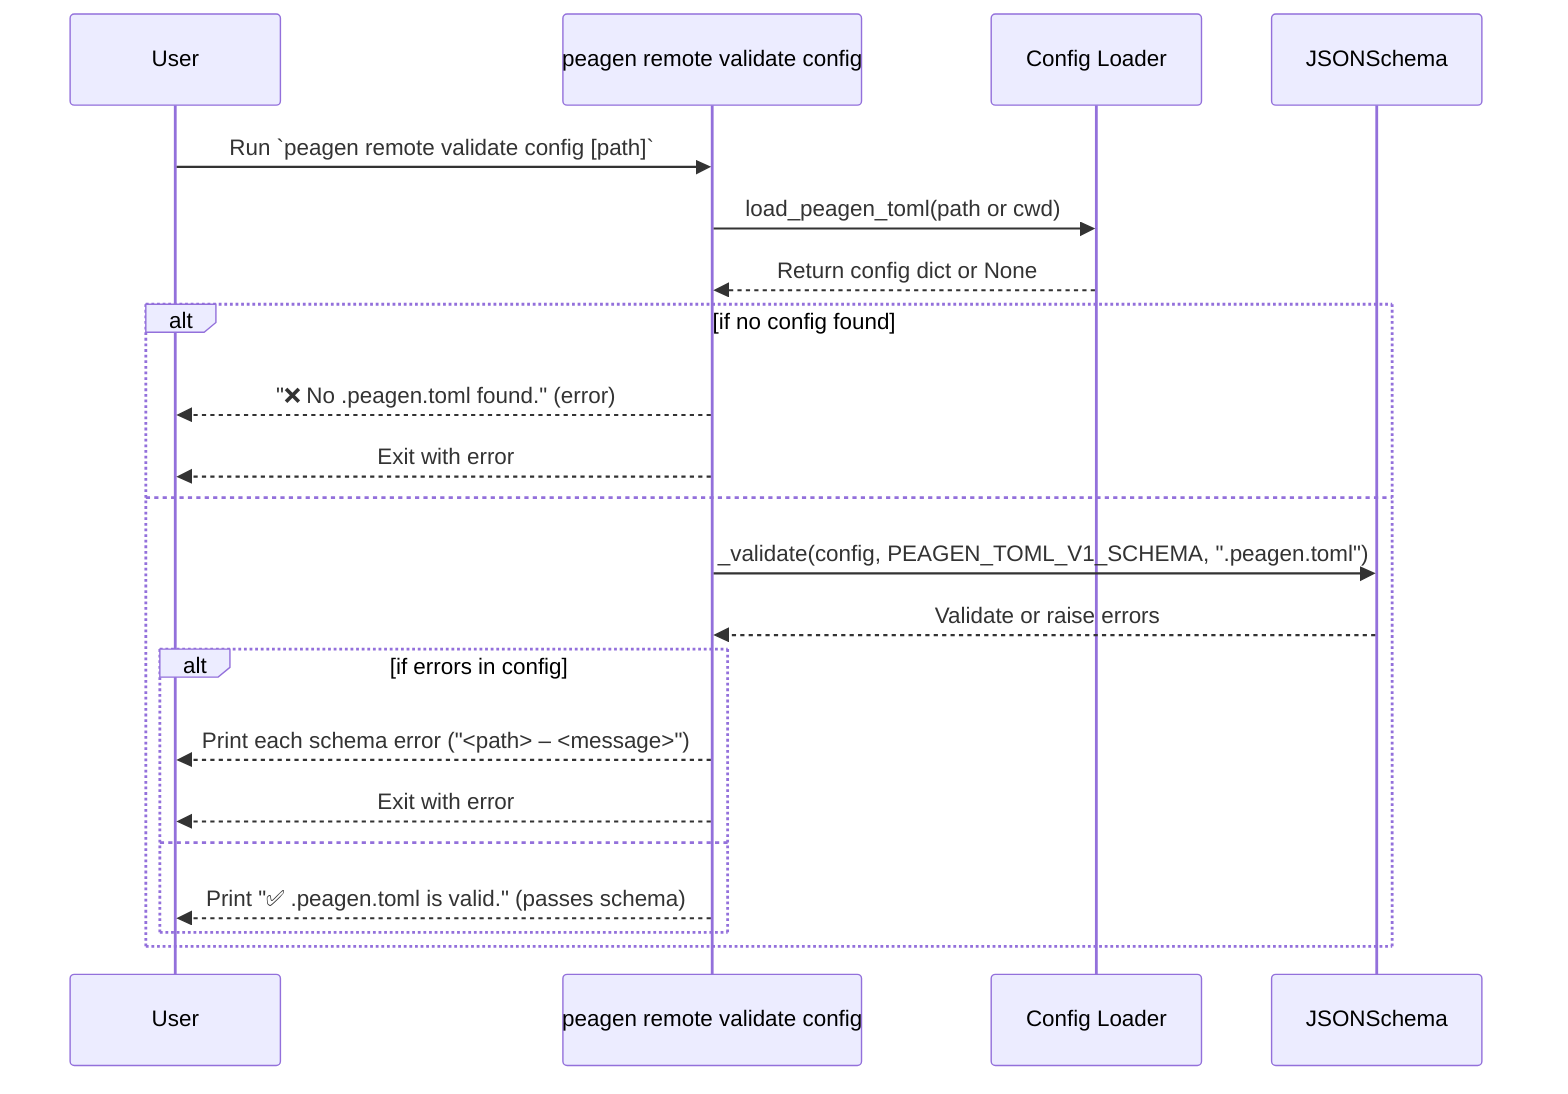 sequenceDiagram
    participant User
    participant CLI as peagen remote validate config
    participant Config as Config Loader
    participant Schema as JSONSchema
    User ->> CLI: Run `peagen remote validate config [path]`
    CLI ->> Config: load_peagen_toml(path or cwd)
    Config -->> CLI: Return config dict or None
    alt if no config found
        CLI -->> User: "❌ No .peagen.toml found." (error)
        CLI -->> User: Exit with error
    else
        CLI ->> Schema: _validate(config, PEAGEN_TOML_V1_SCHEMA, ".peagen.toml")
        Schema -->> CLI: Validate or raise errors
        alt if errors in config
            CLI -->> User: Print each schema error ("<path> – <message>")
            CLI -->> User: Exit with error
        else
            CLI -->> User: Print "✅ .peagen.toml is valid." (passes schema)
        end
    end